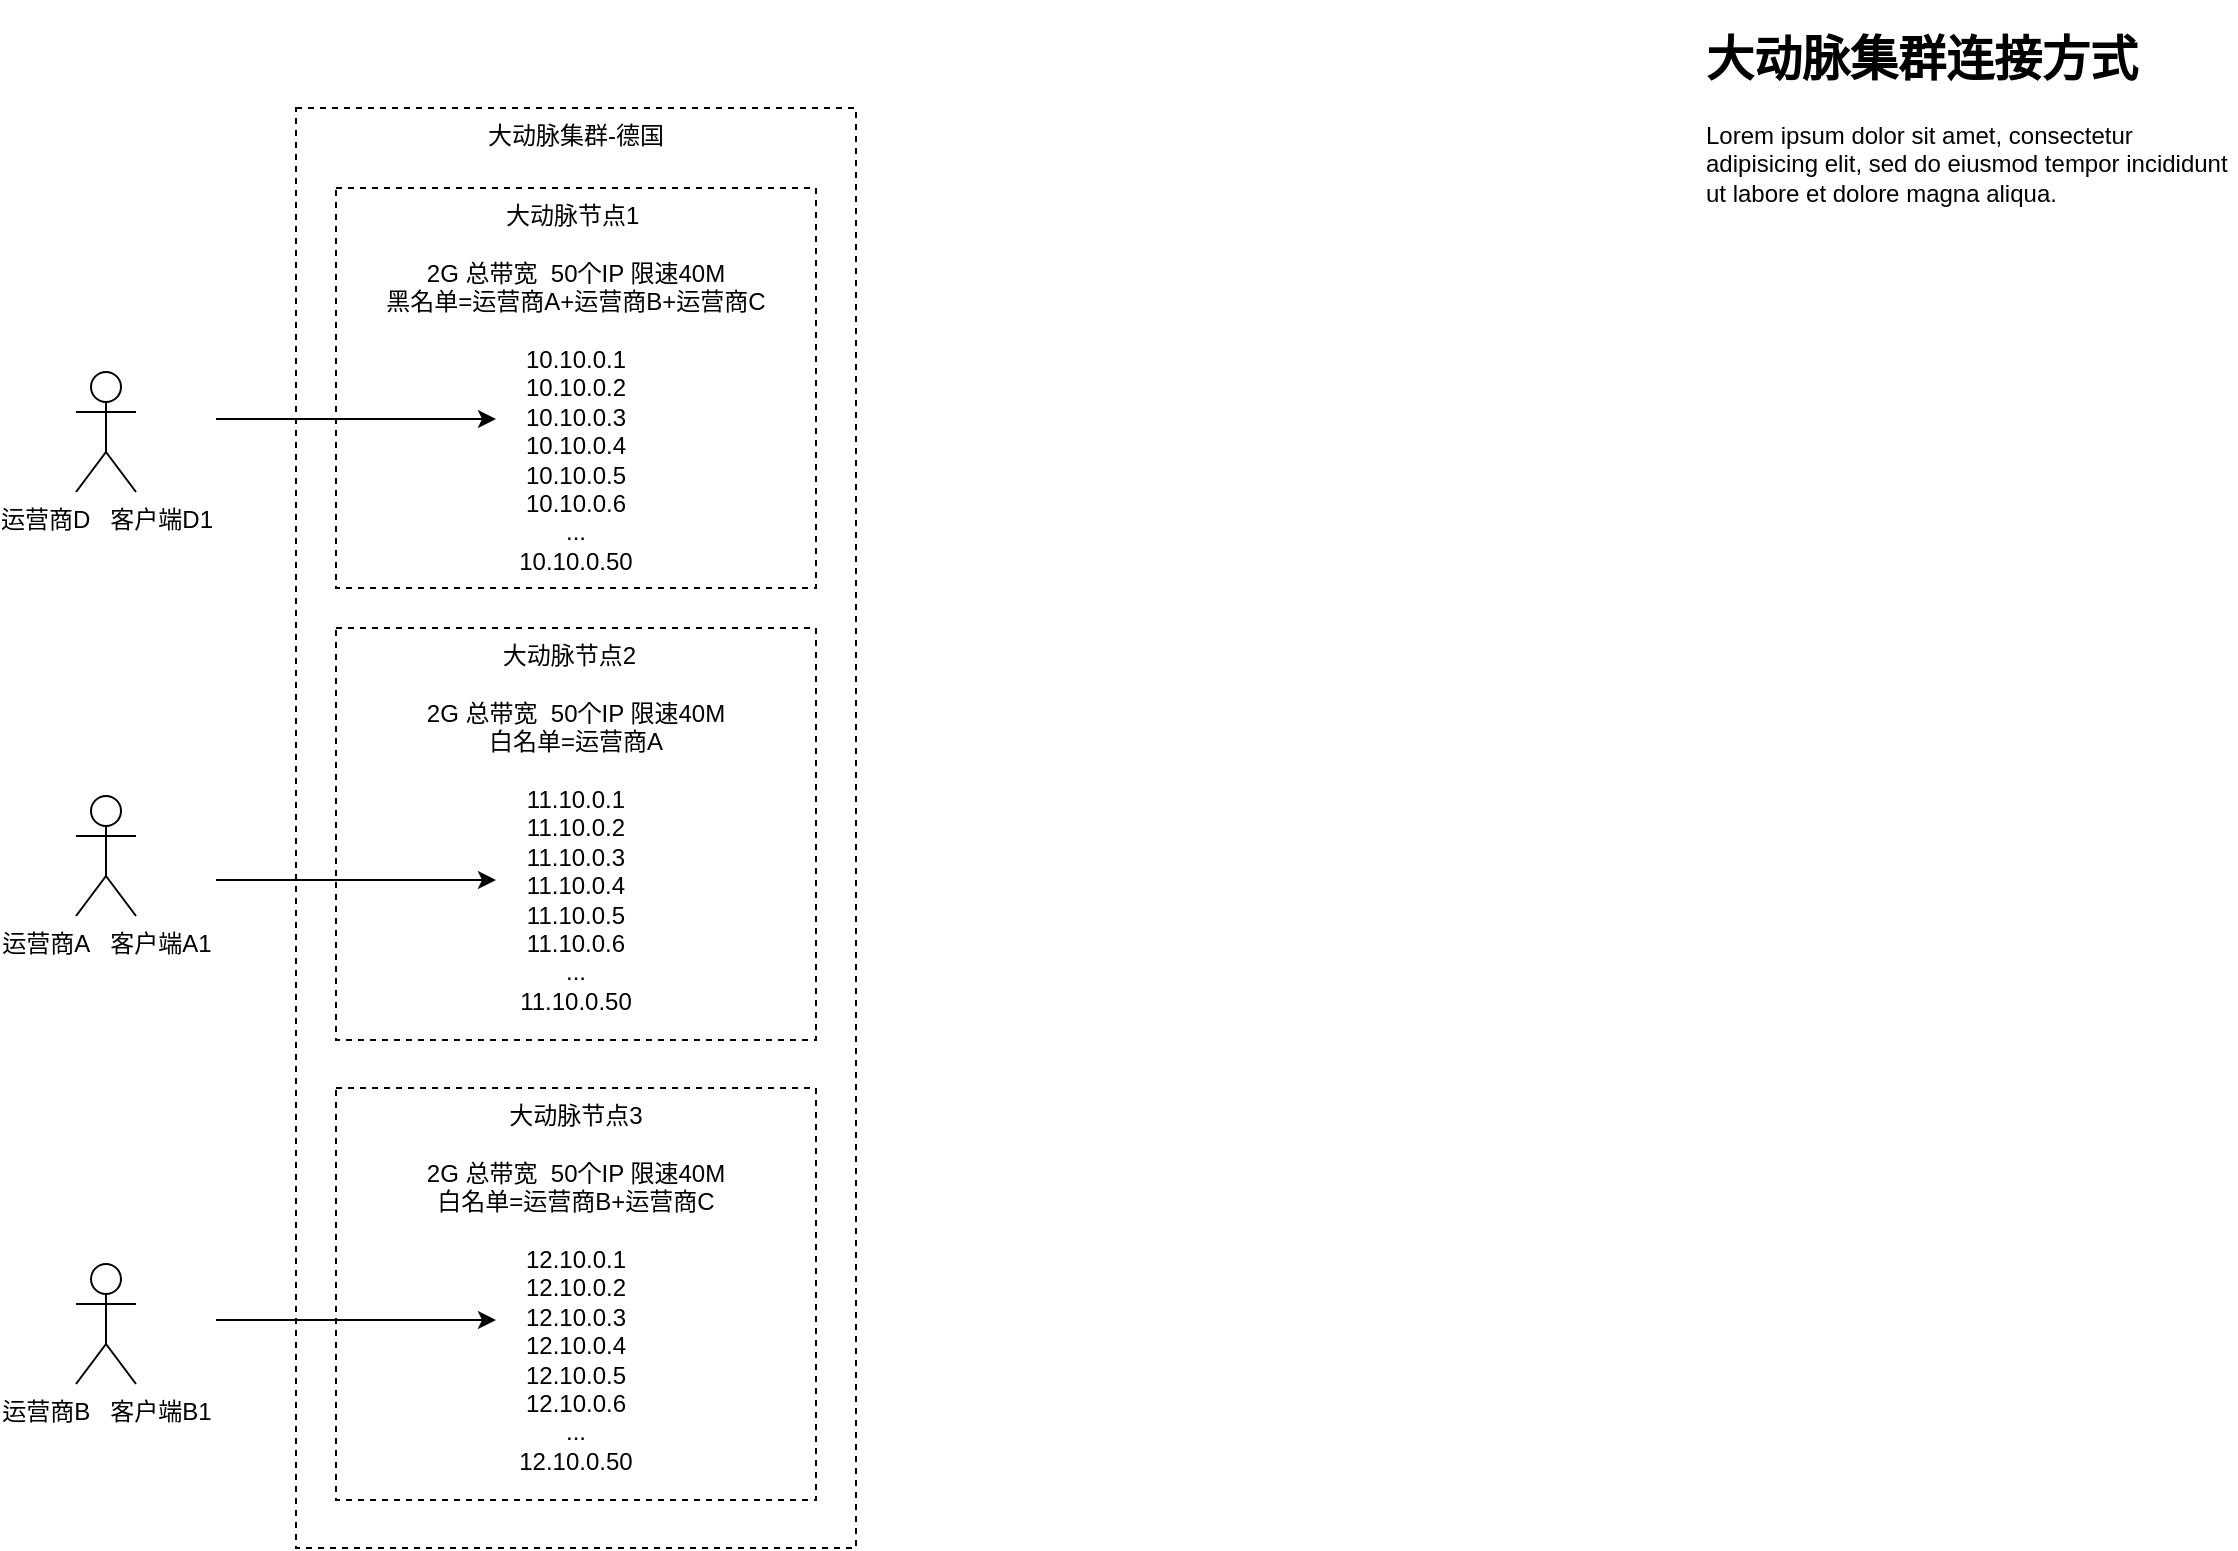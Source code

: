 <mxfile version="22.1.5" type="github">
  <diagram name="第 1 页" id="1ivuH3Wv_KfW88byzCct">
    <mxGraphModel dx="1793" dy="1080" grid="1" gridSize="10" guides="1" tooltips="1" connect="1" arrows="1" fold="1" page="1" pageScale="1" pageWidth="1169" pageHeight="827" math="0" shadow="0">
      <root>
        <mxCell id="0" />
        <mxCell id="1" parent="0" />
        <mxCell id="yAIfdNXannAPqSkCus9B-1" value="大动脉集群-德国" style="rounded=0;whiteSpace=wrap;html=1;verticalAlign=top;fillColor=none;dashed=1;movable=0;resizable=0;rotatable=0;deletable=0;editable=0;locked=1;connectable=0;" parent="1" vertex="1">
          <mxGeometry x="160" y="54" width="280" height="720" as="geometry" />
        </mxCell>
        <mxCell id="yAIfdNXannAPqSkCus9B-2" value="运营商A&amp;nbsp; &amp;nbsp;客户端A1" style="shape=umlActor;verticalLabelPosition=bottom;verticalAlign=top;html=1;outlineConnect=0;" parent="1" vertex="1">
          <mxGeometry x="50" y="398" width="30" height="60" as="geometry" />
        </mxCell>
        <mxCell id="yAIfdNXannAPqSkCus9B-7" value="大动脉节点1&amp;nbsp; &lt;br&gt;&lt;br&gt;2G 总带宽&amp;nbsp; 50个IP 限速40M&lt;br&gt;黑名单=运营商A+运营商B+运营商C&lt;br&gt;&lt;br&gt;10.10.0.1&lt;br&gt;10.10.0.2&lt;br&gt;10.10.0.3&lt;br&gt;10.10.0.4&lt;br&gt;10.10.0.5&lt;br style=&quot;border-color: var(--border-color);&quot;&gt;10.10.0.6&lt;br&gt;...&lt;br style=&quot;border-color: var(--border-color);&quot;&gt;10.10.0.50&lt;br&gt;&amp;nbsp;" style="rounded=0;whiteSpace=wrap;html=1;verticalAlign=top;fillColor=none;dashed=1;movable=0;resizable=0;rotatable=0;deletable=0;editable=0;locked=1;connectable=0;" parent="1" vertex="1">
          <mxGeometry x="180" y="94" width="240" height="200" as="geometry" />
        </mxCell>
        <mxCell id="WzFBl8_N9M4X1-9kwTfS-1" value="大动脉节点2&amp;nbsp;&amp;nbsp;&lt;br&gt;&lt;br&gt;2G 总带宽&amp;nbsp; 50个IP 限速40M&lt;br&gt;白名单=运营商A&lt;br&gt;&lt;br&gt;11.10.0.1&lt;br&gt;11.10.0.2&lt;br&gt;11.10.0.3&lt;br&gt;11.10.0.4&lt;br&gt;11.10.0.5&lt;br style=&quot;border-color: var(--border-color);&quot;&gt;11.10.0.6&lt;br&gt;...&lt;br style=&quot;border-color: var(--border-color);&quot;&gt;11.10.0.50&lt;br&gt;&amp;nbsp;" style="rounded=0;whiteSpace=wrap;html=1;verticalAlign=top;fillColor=none;dashed=1;movable=0;resizable=0;rotatable=0;deletable=0;editable=0;locked=1;connectable=0;" vertex="1" parent="1">
          <mxGeometry x="180" y="314" width="240" height="206" as="geometry" />
        </mxCell>
        <mxCell id="WzFBl8_N9M4X1-9kwTfS-2" value="大动脉节点3&lt;br&gt;&lt;br&gt;2G 总带宽&amp;nbsp; 50个IP 限速40M&lt;br&gt;白名单=运营商B+运营商C&lt;br&gt;&lt;br&gt;12.10.0.1&lt;br&gt;12.10.0.2&lt;br&gt;12.10.0.3&lt;br&gt;12.10.0.4&lt;br&gt;12.10.0.5&lt;br style=&quot;border-color: var(--border-color);&quot;&gt;12.10.0.6&lt;br&gt;...&lt;br style=&quot;border-color: var(--border-color);&quot;&gt;12.10.0.50&lt;br&gt;&amp;nbsp;" style="rounded=0;whiteSpace=wrap;html=1;verticalAlign=top;fillColor=none;dashed=1;movable=0;resizable=0;rotatable=0;deletable=0;editable=0;locked=1;connectable=0;" vertex="1" parent="1">
          <mxGeometry x="180" y="544" width="240" height="206" as="geometry" />
        </mxCell>
        <mxCell id="WzFBl8_N9M4X1-9kwTfS-3" value="运营商B&amp;nbsp; &amp;nbsp;客户端B1" style="shape=umlActor;verticalLabelPosition=bottom;verticalAlign=top;html=1;outlineConnect=0;" vertex="1" parent="1">
          <mxGeometry x="50" y="632" width="30" height="60" as="geometry" />
        </mxCell>
        <mxCell id="WzFBl8_N9M4X1-9kwTfS-4" value="运营商D&amp;nbsp; &amp;nbsp;客户端D1" style="shape=umlActor;verticalLabelPosition=bottom;verticalAlign=top;html=1;outlineConnect=0;" vertex="1" parent="1">
          <mxGeometry x="50" y="186" width="30" height="60" as="geometry" />
        </mxCell>
        <mxCell id="WzFBl8_N9M4X1-9kwTfS-5" value="" style="endArrow=classic;html=1;rounded=0;" edge="1" parent="1">
          <mxGeometry width="50" height="50" relative="1" as="geometry">
            <mxPoint x="120" y="209.5" as="sourcePoint" />
            <mxPoint x="260" y="209.5" as="targetPoint" />
          </mxGeometry>
        </mxCell>
        <mxCell id="WzFBl8_N9M4X1-9kwTfS-6" value="" style="endArrow=classic;html=1;rounded=0;" edge="1" parent="1">
          <mxGeometry width="50" height="50" relative="1" as="geometry">
            <mxPoint x="120" y="440" as="sourcePoint" />
            <mxPoint x="260" y="440" as="targetPoint" />
          </mxGeometry>
        </mxCell>
        <mxCell id="WzFBl8_N9M4X1-9kwTfS-7" value="" style="endArrow=classic;html=1;rounded=0;" edge="1" parent="1">
          <mxGeometry width="50" height="50" relative="1" as="geometry">
            <mxPoint x="120" y="660" as="sourcePoint" />
            <mxPoint x="260" y="660" as="targetPoint" />
          </mxGeometry>
        </mxCell>
        <mxCell id="WzFBl8_N9M4X1-9kwTfS-8" value="&lt;h1&gt;大动脉集群连接方式&lt;/h1&gt;&lt;p&gt;Lorem ipsum dolor sit amet, consectetur adipisicing elit, sed do eiusmod tempor incididunt ut labore et dolore magna aliqua.&lt;/p&gt;" style="text;html=1;strokeColor=none;fillColor=none;spacing=5;spacingTop=-20;whiteSpace=wrap;overflow=hidden;rounded=0;" vertex="1" parent="1">
          <mxGeometry x="860" y="10" width="270" height="110" as="geometry" />
        </mxCell>
      </root>
    </mxGraphModel>
  </diagram>
</mxfile>
